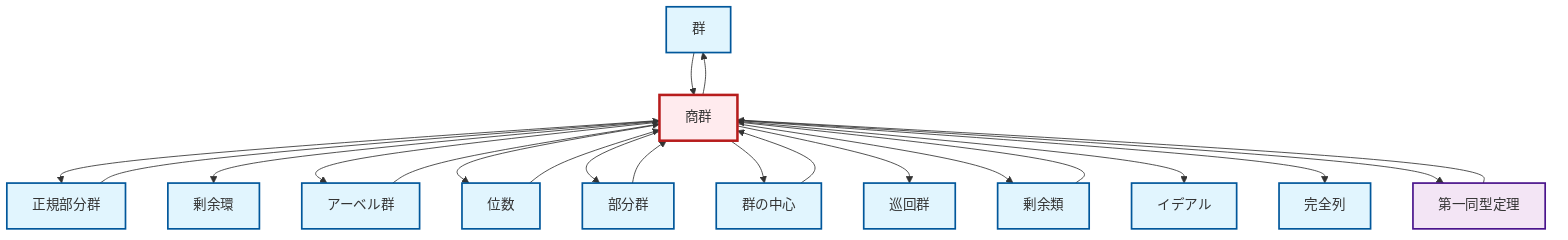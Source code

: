 graph TD
    classDef definition fill:#e1f5fe,stroke:#01579b,stroke-width:2px
    classDef theorem fill:#f3e5f5,stroke:#4a148c,stroke-width:2px
    classDef axiom fill:#fff3e0,stroke:#e65100,stroke-width:2px
    classDef example fill:#e8f5e9,stroke:#1b5e20,stroke-width:2px
    classDef current fill:#ffebee,stroke:#b71c1c,stroke-width:3px
    def-group["群"]:::definition
    def-cyclic-group["巡回群"]:::definition
    def-normal-subgroup["正規部分群"]:::definition
    def-quotient-group["商群"]:::definition
    def-order["位数"]:::definition
    def-abelian-group["アーベル群"]:::definition
    def-exact-sequence["完全列"]:::definition
    def-ideal["イデアル"]:::definition
    def-coset["剰余類"]:::definition
    thm-first-isomorphism["第一同型定理"]:::theorem
    def-center-of-group["群の中心"]:::definition
    def-subgroup["部分群"]:::definition
    def-quotient-ring["剰余環"]:::definition
    def-quotient-group --> def-normal-subgroup
    def-center-of-group --> def-quotient-group
    def-quotient-group --> def-quotient-ring
    def-quotient-group --> def-abelian-group
    def-quotient-group --> def-order
    def-group --> def-quotient-group
    def-quotient-group --> def-subgroup
    def-quotient-group --> def-center-of-group
    def-quotient-group --> def-cyclic-group
    def-normal-subgroup --> def-quotient-group
    def-quotient-group --> def-coset
    thm-first-isomorphism --> def-quotient-group
    def-abelian-group --> def-quotient-group
    def-quotient-group --> def-group
    def-quotient-group --> def-ideal
    def-quotient-group --> def-exact-sequence
    def-order --> def-quotient-group
    def-coset --> def-quotient-group
    def-quotient-group --> thm-first-isomorphism
    def-subgroup --> def-quotient-group
    class def-quotient-group current